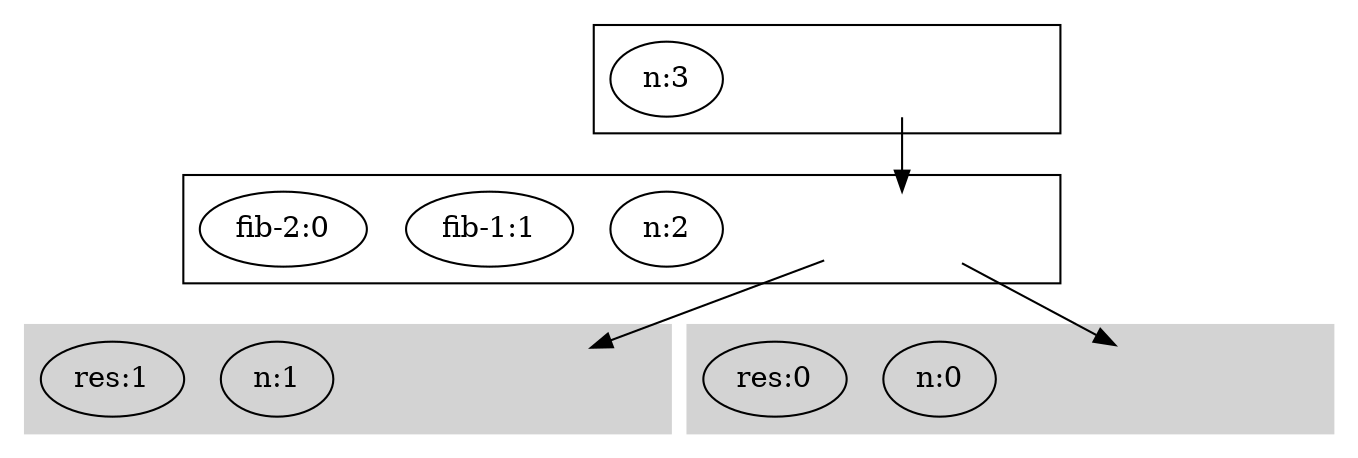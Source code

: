 digraph root {
	graph [compound=true]
	subgraph cluster__3_0 {
		graph [label=""]
		cluster__3_0 [style=invisible]
		"28_n:3" [label="n:3"]
	}
	subgraph cluster__2_1 {
		graph [label=""]
		cluster__2_1 [style=invisible]
		cluster__3_0 -> cluster__2_1
		"29_n:2" [label="n:2"]
		"30_fib-1:1" [label="fib-1:1"]
		"31_fib-2:0" [label="fib-2:0"]
	}
	subgraph cluster__1_2 {
		graph [color=lightgrey label="" style=filled]
		cluster__1_2 [style=invisible]
		cluster__2_1 -> cluster__1_2
		"32_n:1" [label="n:1"]
		"33_res:1" [label="res:1"]
	}
	subgraph cluster__0_5 {
		graph [color=lightgrey label="" style=filled]
		cluster__0_5 [style=invisible]
		cluster__2_1 -> cluster__0_5
		"34_n:0" [label="n:0"]
		"35_res:0" [label="res:0"]
	}
}